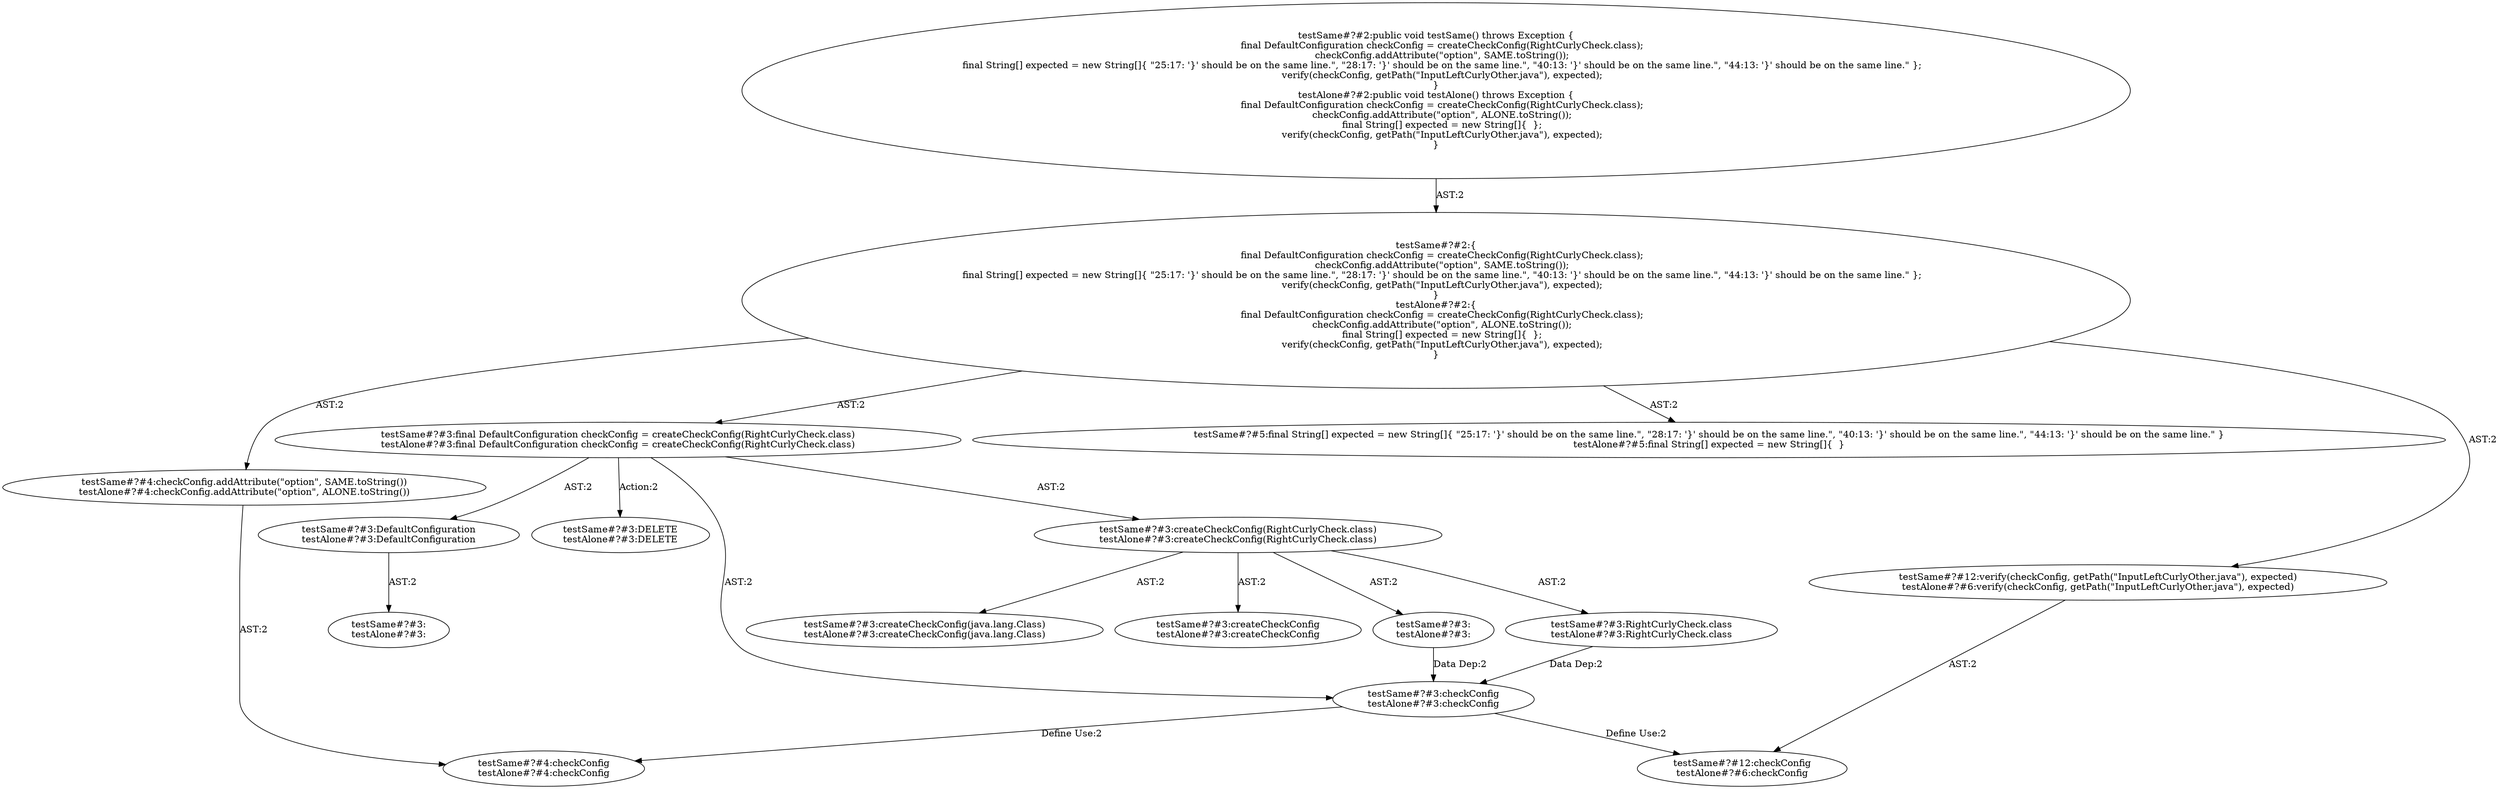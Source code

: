 digraph "Pattern" {
0 [label="testSame#?#3:DELETE
testAlone#?#3:DELETE" shape=ellipse]
1 [label="testSame#?#3:final DefaultConfiguration checkConfig = createCheckConfig(RightCurlyCheck.class)
testAlone#?#3:final DefaultConfiguration checkConfig = createCheckConfig(RightCurlyCheck.class)" shape=ellipse]
2 [label="testSame#?#2:\{
    final DefaultConfiguration checkConfig = createCheckConfig(RightCurlyCheck.class);
    checkConfig.addAttribute(\"option\", SAME.toString());
    final String[] expected = new String[]\{ \"25:17: '\}' should be on the same line.\", \"28:17: '\}' should be on the same line.\", \"40:13: '\}' should be on the same line.\", \"44:13: '\}' should be on the same line.\" \};
    verify(checkConfig, getPath(\"InputLeftCurlyOther.java\"), expected);
\}
testAlone#?#2:\{
    final DefaultConfiguration checkConfig = createCheckConfig(RightCurlyCheck.class);
    checkConfig.addAttribute(\"option\", ALONE.toString());
    final String[] expected = new String[]\{  \};
    verify(checkConfig, getPath(\"InputLeftCurlyOther.java\"), expected);
\}" shape=ellipse]
3 [label="testSame#?#2:public void testSame() throws Exception \{
    final DefaultConfiguration checkConfig = createCheckConfig(RightCurlyCheck.class);
    checkConfig.addAttribute(\"option\", SAME.toString());
    final String[] expected = new String[]\{ \"25:17: '\}' should be on the same line.\", \"28:17: '\}' should be on the same line.\", \"40:13: '\}' should be on the same line.\", \"44:13: '\}' should be on the same line.\" \};
    verify(checkConfig, getPath(\"InputLeftCurlyOther.java\"), expected);
\}
testAlone#?#2:public void testAlone() throws Exception \{
    final DefaultConfiguration checkConfig = createCheckConfig(RightCurlyCheck.class);
    checkConfig.addAttribute(\"option\", ALONE.toString());
    final String[] expected = new String[]\{  \};
    verify(checkConfig, getPath(\"InputLeftCurlyOther.java\"), expected);
\}" shape=ellipse]
4 [label="testSame#?#4:checkConfig.addAttribute(\"option\", SAME.toString())
testAlone#?#4:checkConfig.addAttribute(\"option\", ALONE.toString())" shape=ellipse]
5 [label="testSame#?#5:final String[] expected = new String[]\{ \"25:17: '\}' should be on the same line.\", \"28:17: '\}' should be on the same line.\", \"40:13: '\}' should be on the same line.\", \"44:13: '\}' should be on the same line.\" \}
testAlone#?#5:final String[] expected = new String[]\{  \}" shape=ellipse]
6 [label="testSame#?#12:verify(checkConfig, getPath(\"InputLeftCurlyOther.java\"), expected)
testAlone#?#6:verify(checkConfig, getPath(\"InputLeftCurlyOther.java\"), expected)" shape=ellipse]
7 [label="testSame#?#3:checkConfig
testAlone#?#3:checkConfig" shape=ellipse]
8 [label="testSame#?#3:
testAlone#?#3:" shape=ellipse]
9 [label="testSame#?#3:RightCurlyCheck.class
testAlone#?#3:RightCurlyCheck.class" shape=ellipse]
10 [label="testSame#?#4:checkConfig
testAlone#?#4:checkConfig" shape=ellipse]
11 [label="testSame#?#12:checkConfig
testAlone#?#6:checkConfig" shape=ellipse]
12 [label="testSame#?#3:DefaultConfiguration
testAlone#?#3:DefaultConfiguration" shape=ellipse]
13 [label="testSame#?#3:
testAlone#?#3:" shape=ellipse]
14 [label="testSame#?#3:createCheckConfig(RightCurlyCheck.class)
testAlone#?#3:createCheckConfig(RightCurlyCheck.class)" shape=ellipse]
15 [label="testSame#?#3:createCheckConfig
testAlone#?#3:createCheckConfig" shape=ellipse]
16 [label="testSame#?#3:createCheckConfig(java.lang.Class)
testAlone#?#3:createCheckConfig(java.lang.Class)" shape=ellipse]
1 -> 0 [label="Action:2"];
1 -> 7 [label="AST:2"];
1 -> 12 [label="AST:2"];
1 -> 14 [label="AST:2"];
2 -> 1 [label="AST:2"];
2 -> 4 [label="AST:2"];
2 -> 5 [label="AST:2"];
2 -> 6 [label="AST:2"];
3 -> 2 [label="AST:2"];
4 -> 10 [label="AST:2"];
6 -> 11 [label="AST:2"];
7 -> 10 [label="Define Use:2"];
7 -> 11 [label="Define Use:2"];
8 -> 7 [label="Data Dep:2"];
9 -> 7 [label="Data Dep:2"];
12 -> 13 [label="AST:2"];
14 -> 8 [label="AST:2"];
14 -> 9 [label="AST:2"];
14 -> 15 [label="AST:2"];
14 -> 16 [label="AST:2"];
}